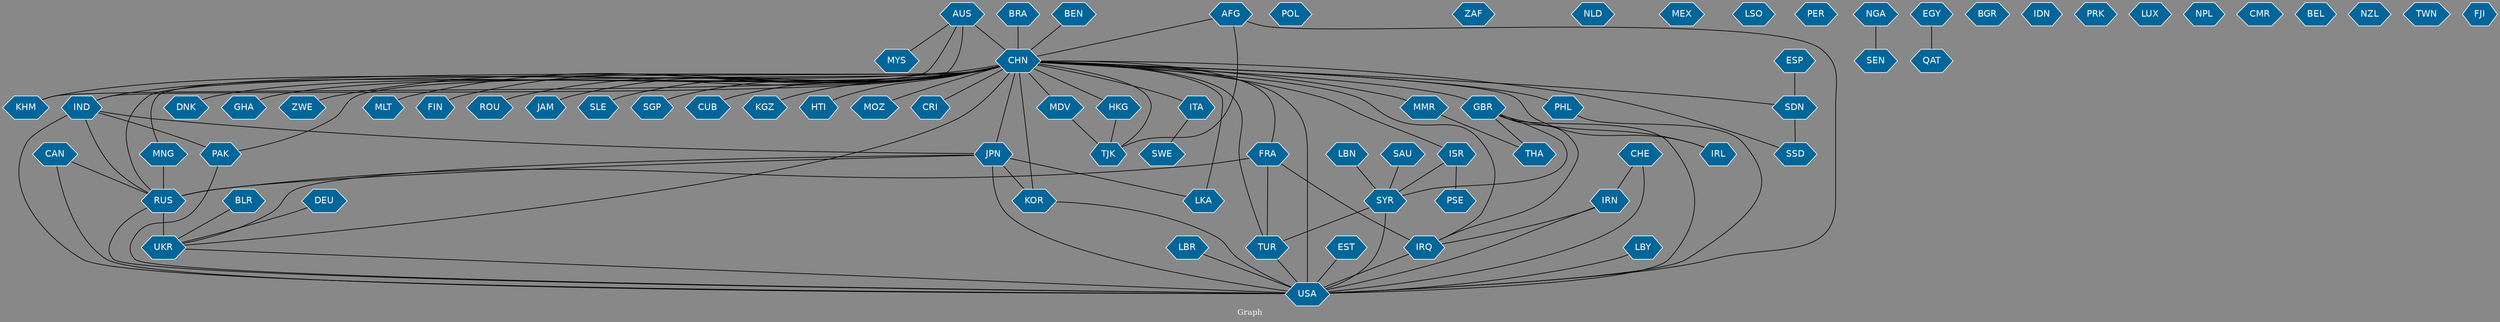 // Countries together in item graph
graph {
	graph [bgcolor="#888888" fontcolor=white fontsize=12 label="Graph" outputorder=edgesfirst overlap=prism]
	node [color=white fillcolor="#006699" fontcolor=white fontname=Helvetica shape=hexagon style=filled]
	edge [arrowhead=open color=black fontcolor=white fontname=Courier fontsize=12]
		CHN [label=CHN]
		RUS [label=RUS]
		GBR [label=GBR]
		IND [label=IND]
		JPN [label=JPN]
		UKR [label=UKR]
		LBR [label=LBR]
		USA [label=USA]
		SYR [label=SYR]
		AFG [label=AFG]
		IRQ [label=IRQ]
		MDV [label=MDV]
		TJK [label=TJK]
		POL [label=POL]
		ZAF [label=ZAF]
		EST [label=EST]
		MMR [label=MMR]
		NLD [label=NLD]
		MEX [label=MEX]
		DNK [label=DNK]
		GHA [label=GHA]
		ZWE [label=ZWE]
		PHL [label=PHL]
		IRN [label=IRN]
		AUS [label=AUS]
		LKA [label=LKA]
		KOR [label=KOR]
		LSO [label=LSO]
		PAK [label=PAK]
		DEU [label=DEU]
		PER [label=PER]
		ISR [label=ISR]
		ITA [label=ITA]
		SSD [label=SSD]
		SDN [label=SDN]
		SEN [label=SEN]
		BLR [label=BLR]
		ESP [label=ESP]
		FRA [label=FRA]
		MYS [label=MYS]
		LBY [label=LBY]
		TUR [label=TUR]
		MLT [label=MLT]
		THA [label=THA]
		FIN [label=FIN]
		ROU [label=ROU]
		BRA [label=BRA]
		EGY [label=EGY]
		MNG [label=MNG]
		LBN [label=LBN]
		CAN [label=CAN]
		PSE [label=PSE]
		JAM [label=JAM]
		BGR [label=BGR]
		SLE [label=SLE]
		SWE [label=SWE]
		SAU [label=SAU]
		CHE [label=CHE]
		SGP [label=SGP]
		HKG [label=HKG]
		IDN [label=IDN]
		PRK [label=PRK]
		LUX [label=LUX]
		CUB [label=CUB]
		KHM [label=KHM]
		NGA [label=NGA]
		NPL [label=NPL]
		CMR [label=CMR]
		IRL [label=IRL]
		BEL [label=BEL]
		QAT [label=QAT]
		KGZ [label=KGZ]
		NZL [label=NZL]
		TWN [label=TWN]
		FJI [label=FJI]
		BEN [label=BEN]
		HTI [label=HTI]
		MOZ [label=MOZ]
		CRI [label=CRI]
			JPN -- LKA [weight=1]
			SYR -- TUR [weight=2]
			BEN -- CHN [weight=1]
			CHN -- HTI [weight=1]
			CAN -- USA [weight=2]
			CHN -- IRQ [weight=1]
			CHN -- TUR [weight=1]
			IND -- JPN [weight=3]
			CHN -- DNK [weight=1]
			IND -- PAK [weight=4]
			AFG -- USA [weight=1]
			CAN -- RUS [weight=3]
			AFG -- TJK [weight=1]
			ESP -- SDN [weight=1]
			CHE -- USA [weight=1]
			MDV -- TJK [weight=1]
			CHN -- ZWE [weight=1]
			LBR -- USA [weight=4]
			LBY -- USA [weight=1]
			CHN -- ISR [weight=1]
			SDN -- SSD [weight=2]
			CHN -- MDV [weight=9]
			TUR -- USA [weight=2]
			GBR -- THA [weight=1]
			CHN -- CRI [weight=1]
			SAU -- SYR [weight=1]
			CHN -- SDN [weight=1]
			AUS -- KHM [weight=1]
			CHN -- ROU [weight=1]
			JPN -- USA [weight=4]
			KOR -- USA [weight=1]
			CHN -- USA [weight=34]
			NGA -- SEN [weight=1]
			CHN -- MOZ [weight=1]
			CHN -- GBR [weight=6]
			IND -- USA [weight=2]
			CHN -- IND [weight=28]
			CHN -- GHA [weight=1]
			MMR -- THA [weight=1]
			BLR -- UKR [weight=2]
			GBR -- IRL [weight=1]
			CHN -- JPN [weight=33]
			LBN -- SYR [weight=2]
			UKR -- USA [weight=3]
			CHN -- IRL [weight=1]
			CHN -- FRA [weight=3]
			GBR -- IRQ [weight=3]
			CHN -- CUB [weight=1]
			GBR -- SYR [weight=1]
			ITA -- SWE [weight=1]
			ISR -- PSE [weight=2]
			PHL -- USA [weight=1]
			PAK -- USA [weight=1]
			IRN -- IRQ [weight=1]
			CHN -- LKA [weight=11]
			CHN -- KHM [weight=1]
			CHN -- MMR [weight=1]
			CHE -- IRN [weight=1]
			CHN -- ITA [weight=2]
			CHN -- SGP [weight=1]
			CHN -- KGZ [weight=1]
			CHN -- MNG [weight=1]
			CHN -- SSD [weight=1]
			MNG -- RUS [weight=5]
			CHN -- PHL [weight=6]
			CHN -- UKR [weight=1]
			RUS -- UKR [weight=18]
			EGY -- QAT [weight=1]
			FRA -- RUS [weight=1]
			IRN -- USA [weight=4]
			HKG -- TJK [weight=1]
			CHN -- KOR [weight=2]
			GBR -- USA [weight=1]
			SYR -- USA [weight=9]
			DEU -- UKR [weight=1]
			CHN -- FIN [weight=1]
			ISR -- SYR [weight=2]
			AFG -- CHN [weight=2]
			IRQ -- USA [weight=5]
			CHN -- MLT [weight=1]
			CHN -- TJK [weight=12]
			FRA -- IRQ [weight=3]
			JPN -- KOR [weight=2]
			FRA -- TUR [weight=1]
			IND -- RUS [weight=1]
			CHN -- JAM [weight=2]
			CHN -- RUS [weight=9]
			JPN -- UKR [weight=1]
			RUS -- USA [weight=2]
			JPN -- RUS [weight=3]
			BRA -- CHN [weight=1]
			CHN -- SLE [weight=2]
			AUS -- CHN [weight=3]
			CHN -- PAK [weight=3]
			EST -- USA [weight=1]
			AUS -- IND [weight=1]
			CHN -- HKG [weight=2]
			AUS -- MYS [weight=1]
}
